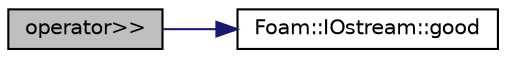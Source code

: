 digraph "operator&gt;&gt;"
{
  bgcolor="transparent";
  edge [fontname="Helvetica",fontsize="10",labelfontname="Helvetica",labelfontsize="10"];
  node [fontname="Helvetica",fontsize="10",shape=record];
  rankdir="LR";
  Node127514 [label="operator\>\>",height=0.2,width=0.4,color="black", fillcolor="grey75", style="filled", fontcolor="black"];
  Node127514 -> Node127515 [color="midnightblue",fontsize="10",style="solid",fontname="Helvetica"];
  Node127515 [label="Foam::IOstream::good",height=0.2,width=0.4,color="black",URL="$a27333.html#abdcc7f96f487faadc7769afcf58fe992",tooltip="Return true if next operation might succeed. "];
}
